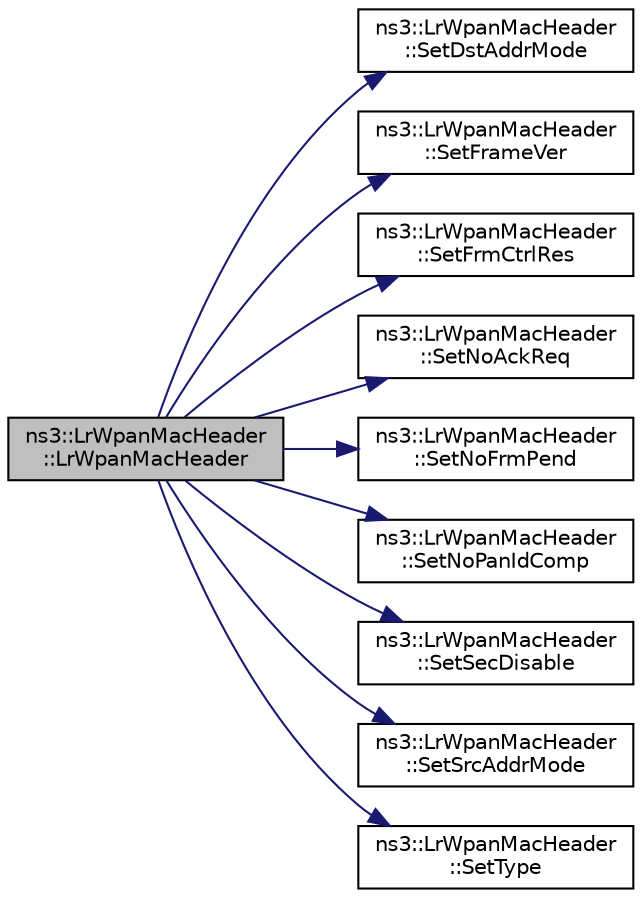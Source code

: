 digraph "ns3::LrWpanMacHeader::LrWpanMacHeader"
{
 // LATEX_PDF_SIZE
  edge [fontname="Helvetica",fontsize="10",labelfontname="Helvetica",labelfontsize="10"];
  node [fontname="Helvetica",fontsize="10",shape=record];
  rankdir="LR";
  Node1 [label="ns3::LrWpanMacHeader\l::LrWpanMacHeader",height=0.2,width=0.4,color="black", fillcolor="grey75", style="filled", fontcolor="black",tooltip=" "];
  Node1 -> Node2 [color="midnightblue",fontsize="10",style="solid",fontname="Helvetica"];
  Node2 [label="ns3::LrWpanMacHeader\l::SetDstAddrMode",height=0.2,width=0.4,color="black", fillcolor="white", style="filled",URL="$classns3_1_1_lr_wpan_mac_header.html#a8513915d98840c7e2dae25c7f69b71ad",tooltip="Set the Destination address mode."];
  Node1 -> Node3 [color="midnightblue",fontsize="10",style="solid",fontname="Helvetica"];
  Node3 [label="ns3::LrWpanMacHeader\l::SetFrameVer",height=0.2,width=0.4,color="black", fillcolor="white", style="filled",URL="$classns3_1_1_lr_wpan_mac_header.html#ad55a0aee08a4959b52fd3ea931c770a7",tooltip="Set the Frame version."];
  Node1 -> Node4 [color="midnightblue",fontsize="10",style="solid",fontname="Helvetica"];
  Node4 [label="ns3::LrWpanMacHeader\l::SetFrmCtrlRes",height=0.2,width=0.4,color="black", fillcolor="white", style="filled",URL="$classns3_1_1_lr_wpan_mac_header.html#a2a36b5b67590856c81c3145552db22a4",tooltip="Set the Frame Control field \"Reserved\" bits."];
  Node1 -> Node5 [color="midnightblue",fontsize="10",style="solid",fontname="Helvetica"];
  Node5 [label="ns3::LrWpanMacHeader\l::SetNoAckReq",height=0.2,width=0.4,color="black", fillcolor="white", style="filled",URL="$classns3_1_1_lr_wpan_mac_header.html#a00a595a39fa838159d1b49732d5d5e13",tooltip="Set the Frame Control field \"Ack. Request\" bit to false."];
  Node1 -> Node6 [color="midnightblue",fontsize="10",style="solid",fontname="Helvetica"];
  Node6 [label="ns3::LrWpanMacHeader\l::SetNoFrmPend",height=0.2,width=0.4,color="black", fillcolor="white", style="filled",URL="$classns3_1_1_lr_wpan_mac_header.html#afc3dd54d6787e320643903d2683bb36a",tooltip="Set the Frame Control field \"Frame Pending\" bit to false."];
  Node1 -> Node7 [color="midnightblue",fontsize="10",style="solid",fontname="Helvetica"];
  Node7 [label="ns3::LrWpanMacHeader\l::SetNoPanIdComp",height=0.2,width=0.4,color="black", fillcolor="white", style="filled",URL="$classns3_1_1_lr_wpan_mac_header.html#ab02a8eed6b17d8ba05e5f5f0be8fab41",tooltip="Set the Frame Control field \"PAN ID Compression\" bit to false."];
  Node1 -> Node8 [color="midnightblue",fontsize="10",style="solid",fontname="Helvetica"];
  Node8 [label="ns3::LrWpanMacHeader\l::SetSecDisable",height=0.2,width=0.4,color="black", fillcolor="white", style="filled",URL="$classns3_1_1_lr_wpan_mac_header.html#acc5e51156ce28e540d2def4ef0d108f4",tooltip="Set the Frame Control field \"Security Enabled\" bit to false."];
  Node1 -> Node9 [color="midnightblue",fontsize="10",style="solid",fontname="Helvetica"];
  Node9 [label="ns3::LrWpanMacHeader\l::SetSrcAddrMode",height=0.2,width=0.4,color="black", fillcolor="white", style="filled",URL="$classns3_1_1_lr_wpan_mac_header.html#a3e0400af0ee70cf00d6d1373d9b02bc9",tooltip="Set the Source address mode."];
  Node1 -> Node10 [color="midnightblue",fontsize="10",style="solid",fontname="Helvetica"];
  Node10 [label="ns3::LrWpanMacHeader\l::SetType",height=0.2,width=0.4,color="black", fillcolor="white", style="filled",URL="$classns3_1_1_lr_wpan_mac_header.html#a6adb1cb7c43b2dfa867f4deef0c33c0b",tooltip="Set the Frame Control field \"Frame Type\" bits."];
}
